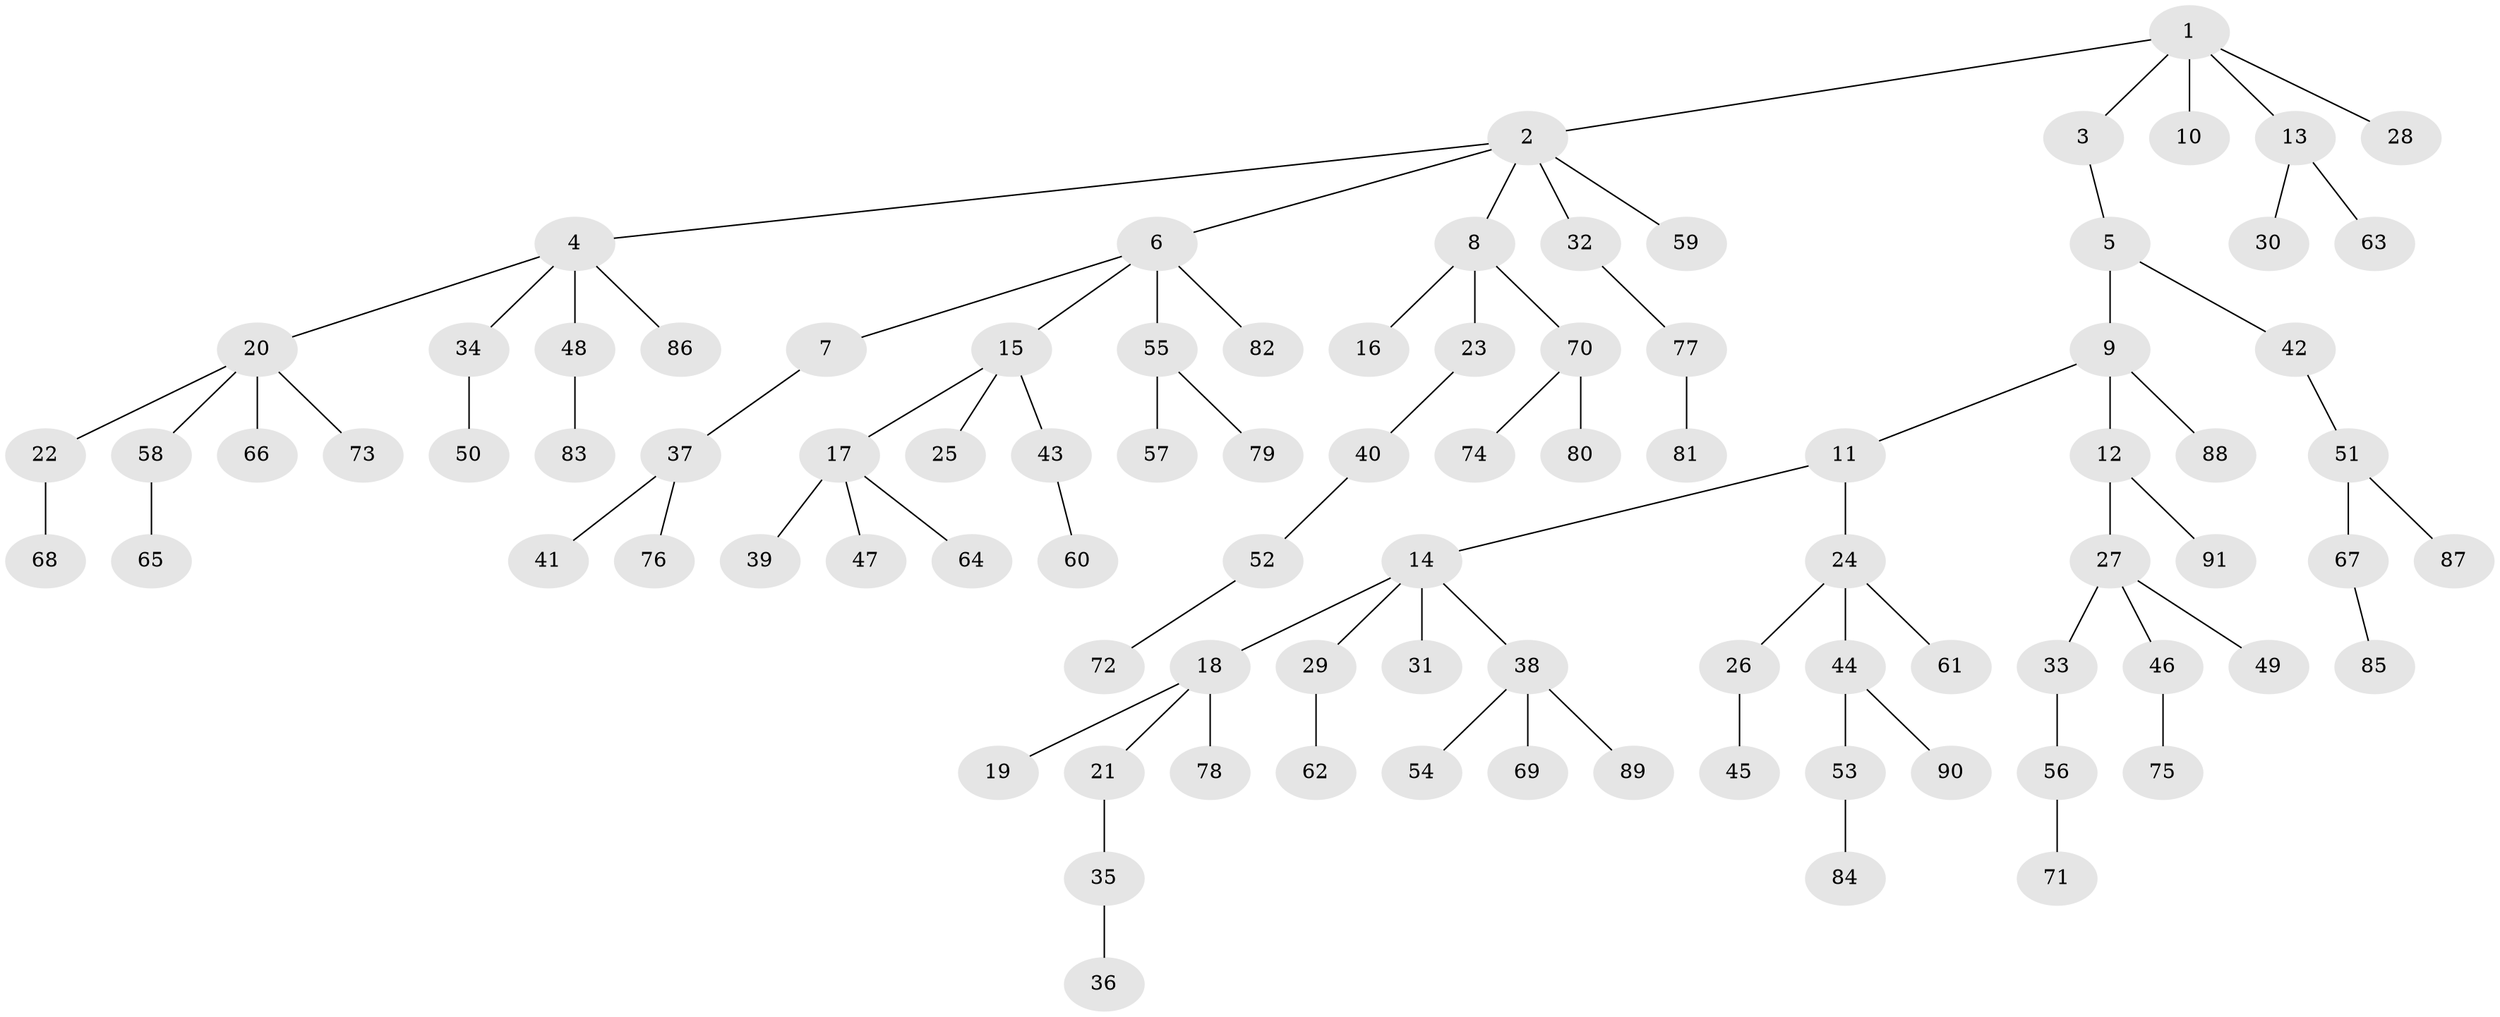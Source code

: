 // coarse degree distribution, {4: 0.04838709677419355, 6: 0.016129032258064516, 2: 0.14516129032258066, 8: 0.016129032258064516, 5: 0.03225806451612903, 7: 0.016129032258064516, 1: 0.5967741935483871, 3: 0.12903225806451613}
// Generated by graph-tools (version 1.1) at 2025/52/02/27/25 19:52:11]
// undirected, 91 vertices, 90 edges
graph export_dot {
graph [start="1"]
  node [color=gray90,style=filled];
  1;
  2;
  3;
  4;
  5;
  6;
  7;
  8;
  9;
  10;
  11;
  12;
  13;
  14;
  15;
  16;
  17;
  18;
  19;
  20;
  21;
  22;
  23;
  24;
  25;
  26;
  27;
  28;
  29;
  30;
  31;
  32;
  33;
  34;
  35;
  36;
  37;
  38;
  39;
  40;
  41;
  42;
  43;
  44;
  45;
  46;
  47;
  48;
  49;
  50;
  51;
  52;
  53;
  54;
  55;
  56;
  57;
  58;
  59;
  60;
  61;
  62;
  63;
  64;
  65;
  66;
  67;
  68;
  69;
  70;
  71;
  72;
  73;
  74;
  75;
  76;
  77;
  78;
  79;
  80;
  81;
  82;
  83;
  84;
  85;
  86;
  87;
  88;
  89;
  90;
  91;
  1 -- 2;
  1 -- 3;
  1 -- 10;
  1 -- 13;
  1 -- 28;
  2 -- 4;
  2 -- 6;
  2 -- 8;
  2 -- 32;
  2 -- 59;
  3 -- 5;
  4 -- 20;
  4 -- 34;
  4 -- 48;
  4 -- 86;
  5 -- 9;
  5 -- 42;
  6 -- 7;
  6 -- 15;
  6 -- 55;
  6 -- 82;
  7 -- 37;
  8 -- 16;
  8 -- 23;
  8 -- 70;
  9 -- 11;
  9 -- 12;
  9 -- 88;
  11 -- 14;
  11 -- 24;
  12 -- 27;
  12 -- 91;
  13 -- 30;
  13 -- 63;
  14 -- 18;
  14 -- 29;
  14 -- 31;
  14 -- 38;
  15 -- 17;
  15 -- 25;
  15 -- 43;
  17 -- 39;
  17 -- 47;
  17 -- 64;
  18 -- 19;
  18 -- 21;
  18 -- 78;
  20 -- 22;
  20 -- 58;
  20 -- 66;
  20 -- 73;
  21 -- 35;
  22 -- 68;
  23 -- 40;
  24 -- 26;
  24 -- 44;
  24 -- 61;
  26 -- 45;
  27 -- 33;
  27 -- 46;
  27 -- 49;
  29 -- 62;
  32 -- 77;
  33 -- 56;
  34 -- 50;
  35 -- 36;
  37 -- 41;
  37 -- 76;
  38 -- 54;
  38 -- 69;
  38 -- 89;
  40 -- 52;
  42 -- 51;
  43 -- 60;
  44 -- 53;
  44 -- 90;
  46 -- 75;
  48 -- 83;
  51 -- 67;
  51 -- 87;
  52 -- 72;
  53 -- 84;
  55 -- 57;
  55 -- 79;
  56 -- 71;
  58 -- 65;
  67 -- 85;
  70 -- 74;
  70 -- 80;
  77 -- 81;
}
